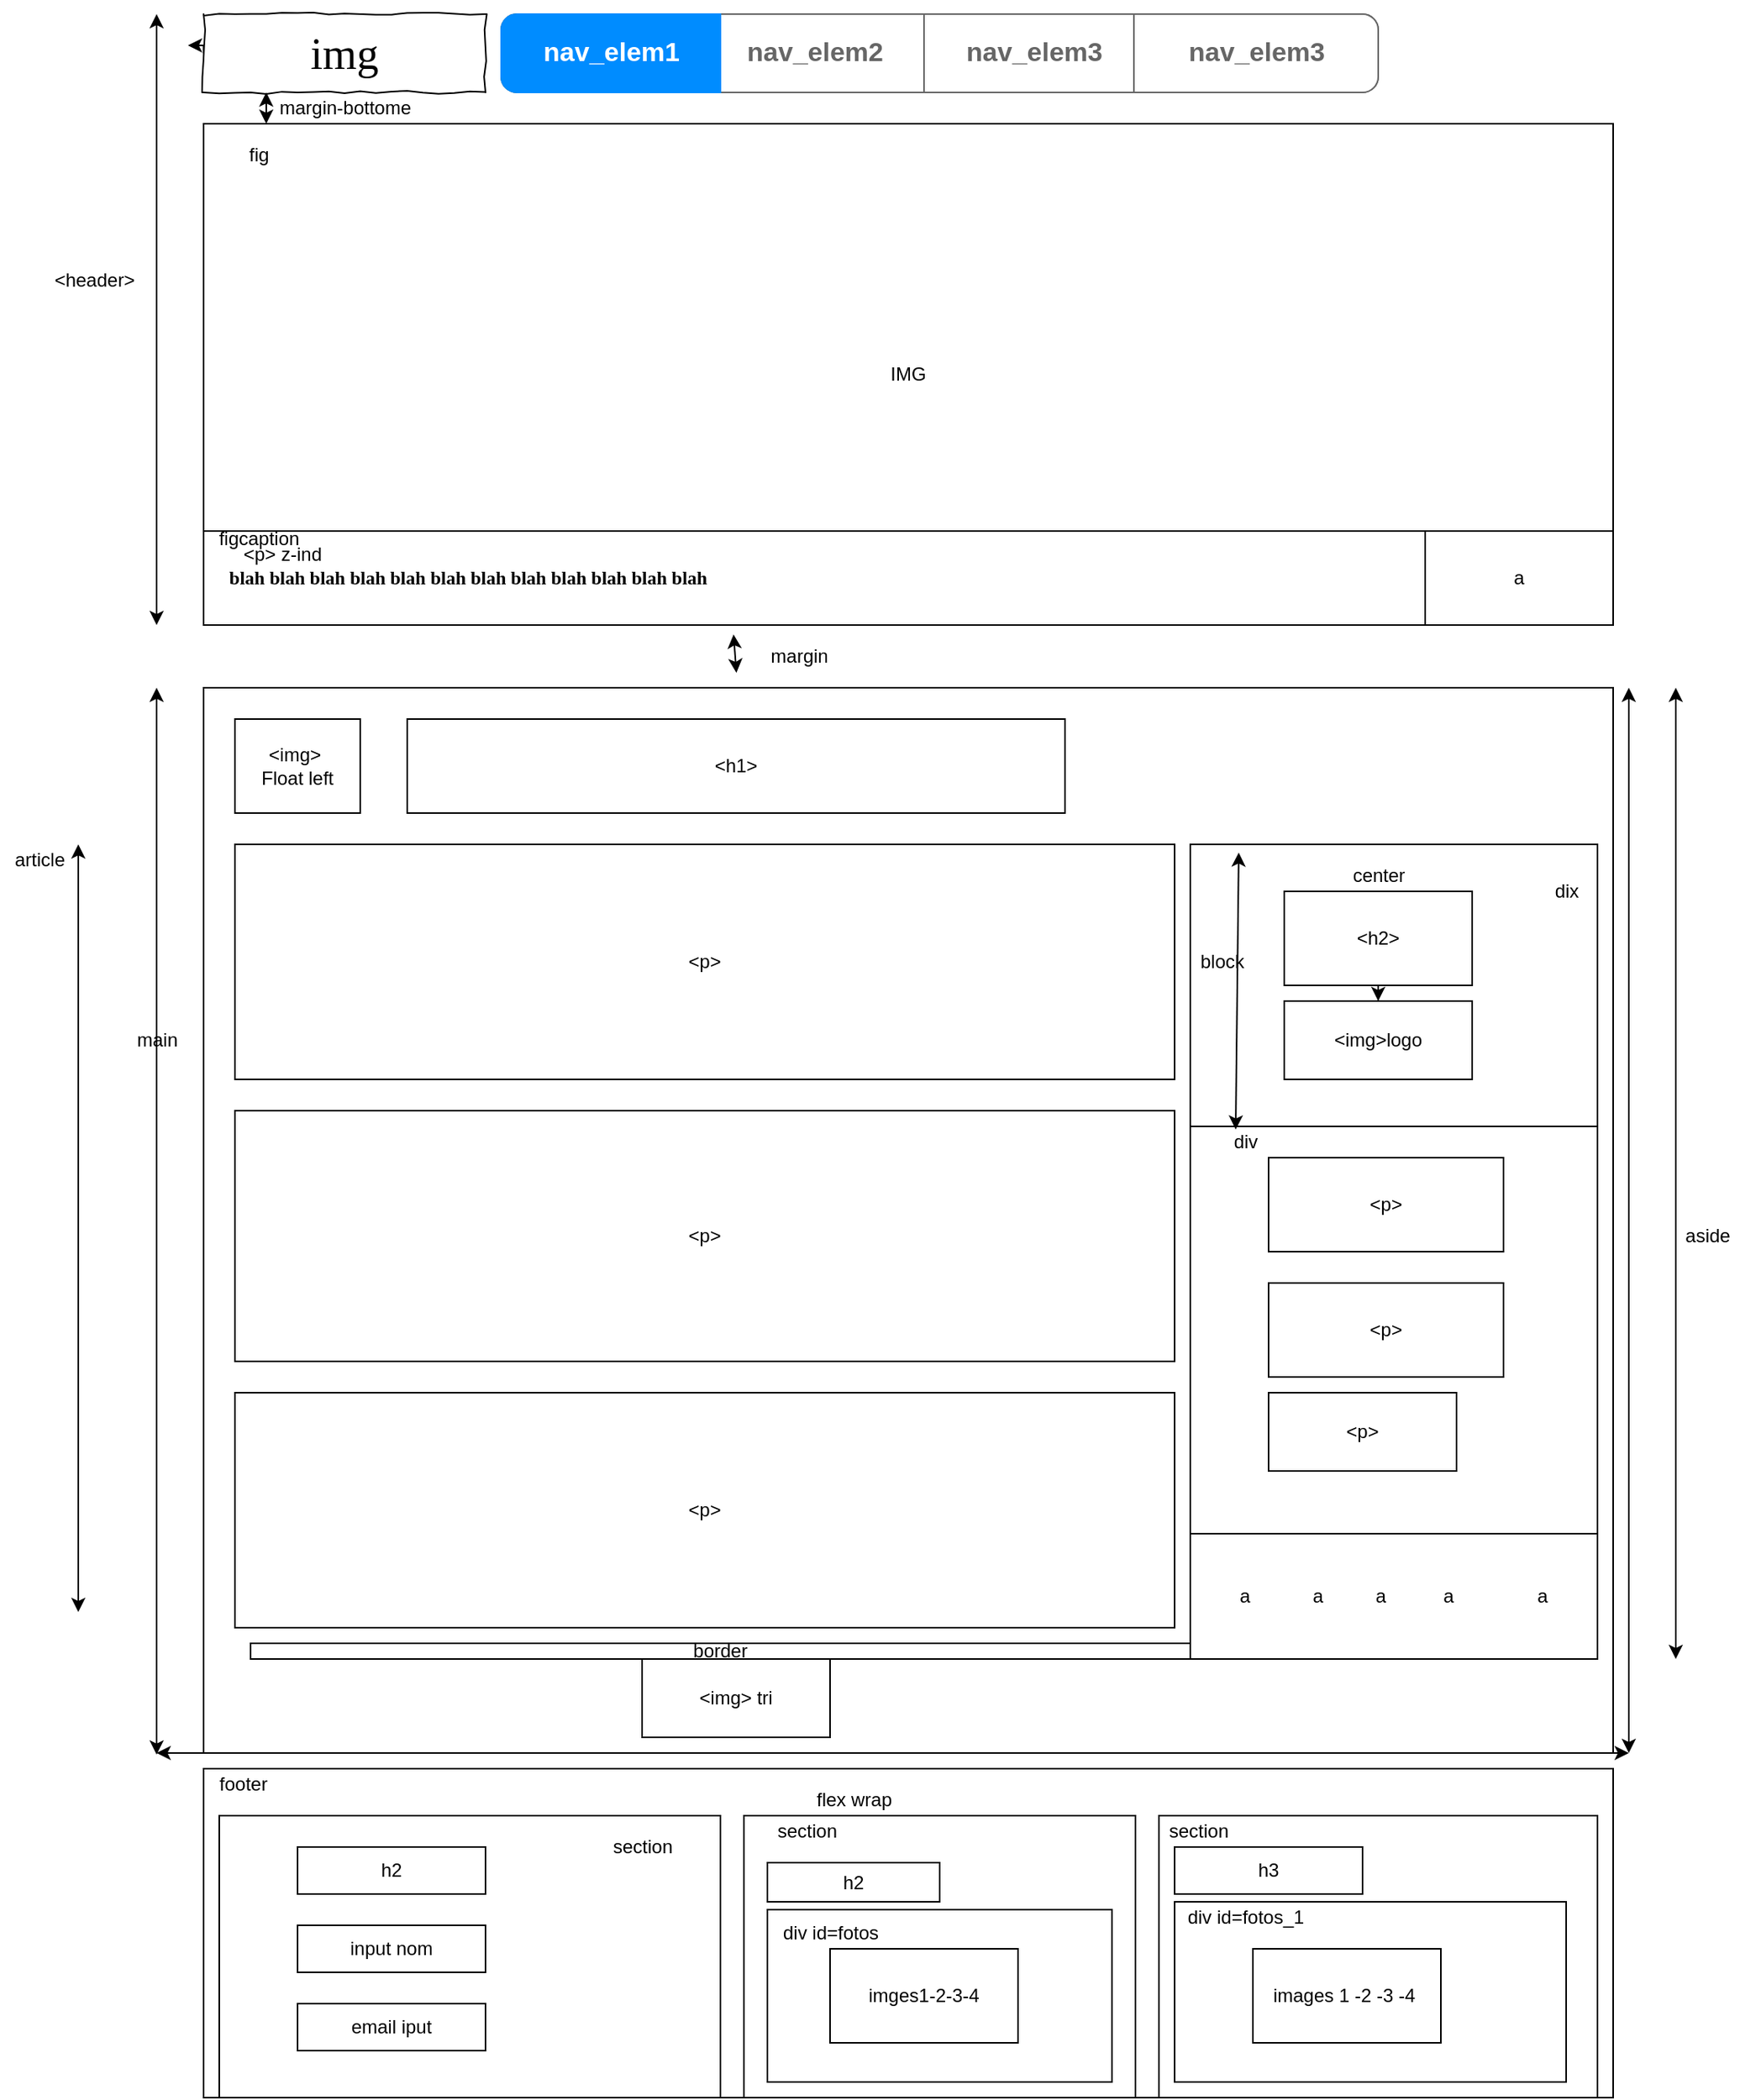 <mxfile version="14.1.8" type="device"><diagram name="Page-1" id="03018318-947c-dd8e-b7a3-06fadd420f32"><mxGraphModel dx="2426" dy="626" grid="1" gridSize="10" guides="1" tooltips="1" connect="1" arrows="1" fold="1" page="1" pageScale="1" pageWidth="1100" pageHeight="850" background="#ffffff" math="0" shadow="0"><root><mxCell id="0"/><mxCell id="1" parent="0"/><mxCell id="ZhjdePMEmZO4SjrpVpOy-26" style="edgeStyle=orthogonalEdgeStyle;rounded=0;orthogonalLoop=1;jettySize=auto;html=1;exitX=0;exitY=0.5;exitDx=0;exitDy=0;" parent="1" source="677b7b8949515195-2" edge="1"><mxGeometry relative="1" as="geometry"><mxPoint x="90" y="110" as="targetPoint"/><Array as="points"><mxPoint x="100" y="110"/></Array></mxGeometry></mxCell><mxCell id="677b7b8949515195-2" value="img" style="whiteSpace=wrap;html=1;rounded=0;shadow=0;labelBackgroundColor=none;strokeWidth=1;fontFamily=Verdana;fontSize=28;align=center;comic=1;" parent="1" vertex="1"><mxGeometry x="100" y="90" width="180" height="50" as="geometry"/></mxCell><mxCell id="ZhjdePMEmZO4SjrpVpOy-3" value="" style="strokeWidth=1;shadow=0;dashed=0;align=center;html=1;shape=mxgraph.mockup.rrect;rSize=10;fillColor=#ffffff;strokeColor=#666666;" parent="1" vertex="1"><mxGeometry x="290" y="90" width="560" height="50" as="geometry"/></mxCell><mxCell id="ZhjdePMEmZO4SjrpVpOy-4" value="nav_elem2" style="strokeColor=inherit;fillColor=inherit;gradientColor=inherit;strokeWidth=1;shadow=0;dashed=0;align=center;html=1;shape=mxgraph.mockup.rrect;rSize=0;fontSize=17;fontColor=#666666;fontStyle=1;resizeHeight=1;" parent="ZhjdePMEmZO4SjrpVpOy-3" vertex="1"><mxGeometry width="150" height="50" relative="1" as="geometry"><mxPoint x="125" as="offset"/></mxGeometry></mxCell><mxCell id="ZhjdePMEmZO4SjrpVpOy-5" value="nav_elem3" style="strokeColor=inherit;fillColor=inherit;gradientColor=inherit;strokeWidth=1;shadow=0;dashed=0;align=center;html=1;shape=mxgraph.mockup.rrect;rSize=0;fontSize=17;fontColor=#666666;fontStyle=1;resizeHeight=1;" parent="ZhjdePMEmZO4SjrpVpOy-3" vertex="1"><mxGeometry width="140" height="50" relative="1" as="geometry"><mxPoint x="270" as="offset"/></mxGeometry></mxCell><mxCell id="ZhjdePMEmZO4SjrpVpOy-6" value="nav_elem3" style="strokeColor=inherit;fillColor=inherit;gradientColor=inherit;strokeWidth=1;shadow=0;dashed=0;align=center;html=1;shape=mxgraph.mockup.rightButton;rSize=10;fontSize=17;fontColor=#666666;fontStyle=1;resizeHeight=1;" parent="ZhjdePMEmZO4SjrpVpOy-3" vertex="1"><mxGeometry x="1" width="156" height="50" relative="1" as="geometry"><mxPoint x="-156" as="offset"/></mxGeometry></mxCell><mxCell id="ZhjdePMEmZO4SjrpVpOy-7" value="nav_elem1" style="strokeWidth=1;shadow=0;dashed=0;align=center;html=1;shape=mxgraph.mockup.leftButton;rSize=10;fontSize=17;fontColor=#ffffff;fontStyle=1;fillColor=#008cff;strokeColor=#008cff;resizeHeight=1;" parent="ZhjdePMEmZO4SjrpVpOy-3" vertex="1"><mxGeometry width="140" height="50" relative="1" as="geometry"/></mxCell><mxCell id="ZhjdePMEmZO4SjrpVpOy-11" value="" style="endArrow=classic;startArrow=classic;html=1;" parent="1" edge="1"><mxGeometry width="50" height="50" relative="1" as="geometry"><mxPoint x="140" y="160" as="sourcePoint"/><mxPoint x="140" y="140" as="targetPoint"/><Array as="points"/></mxGeometry></mxCell><mxCell id="ZhjdePMEmZO4SjrpVpOy-14" value="IMG" style="rounded=0;whiteSpace=wrap;html=1;" parent="1" vertex="1"><mxGeometry x="100" y="160" width="900" height="320" as="geometry"/></mxCell><mxCell id="ZhjdePMEmZO4SjrpVpOy-15" value="" style="rounded=0;whiteSpace=wrap;html=1;" parent="1" vertex="1"><mxGeometry x="100" y="420" width="900" height="60" as="geometry"/></mxCell><mxCell id="ZhjdePMEmZO4SjrpVpOy-16" value="&lt;font face=&quot;Times New Roman&quot;&gt;blah blah blah blah blah blah blah blah blah blah blah blah&amp;nbsp;&lt;/font&gt;" style="text;html=1;resizable=0;autosize=1;align=center;verticalAlign=middle;points=[];fillColor=none;strokeColor=none;rounded=0;fontStyle=1" parent="1" vertex="1"><mxGeometry x="110" y="440" width="320" height="20" as="geometry"/></mxCell><mxCell id="ZhjdePMEmZO4SjrpVpOy-19" value="&amp;lt;p&amp;gt; z-ind" style="text;html=1;resizable=0;autosize=1;align=center;verticalAlign=middle;points=[];fillColor=none;strokeColor=none;rounded=0;" parent="1" vertex="1"><mxGeometry x="115" y="425" width="70" height="20" as="geometry"/></mxCell><mxCell id="ZhjdePMEmZO4SjrpVpOy-20" value="a" style="rounded=0;whiteSpace=wrap;html=1;" parent="1" vertex="1"><mxGeometry x="880" y="420" width="120" height="60" as="geometry"/></mxCell><mxCell id="ZhjdePMEmZO4SjrpVpOy-23" value="" style="endArrow=classic;startArrow=classic;html=1;" parent="1" edge="1"><mxGeometry width="50" height="50" relative="1" as="geometry"><mxPoint x="70" y="480" as="sourcePoint"/><mxPoint x="70" y="90" as="targetPoint"/><Array as="points"><mxPoint x="70" y="290"/></Array></mxGeometry></mxCell><mxCell id="ZhjdePMEmZO4SjrpVpOy-24" value="&amp;lt;header&amp;gt;" style="text;html=1;resizable=0;autosize=1;align=center;verticalAlign=middle;points=[];fillColor=none;strokeColor=none;rounded=0;" parent="1" vertex="1"><mxGeometry x="-5" y="250" width="70" height="20" as="geometry"/></mxCell><mxCell id="ZhjdePMEmZO4SjrpVpOy-25" value="" style="rounded=0;whiteSpace=wrap;html=1;" parent="1" vertex="1"><mxGeometry x="100" y="520" width="900" height="680" as="geometry"/></mxCell><mxCell id="ZhjdePMEmZO4SjrpVpOy-29" value="&amp;lt;img&amp;gt;&amp;nbsp;&lt;br&gt;Float left" style="rounded=0;whiteSpace=wrap;html=1;" parent="1" vertex="1"><mxGeometry x="120" y="540" width="80" height="60" as="geometry"/></mxCell><mxCell id="ZhjdePMEmZO4SjrpVpOy-31" value="" style="endArrow=classic;startArrow=classic;html=1;entryX=0.376;entryY=1.1;entryDx=0;entryDy=0;entryPerimeter=0;exitX=0.378;exitY=-0.014;exitDx=0;exitDy=0;exitPerimeter=0;" parent="1" source="ZhjdePMEmZO4SjrpVpOy-25" target="ZhjdePMEmZO4SjrpVpOy-15" edge="1"><mxGeometry width="50" height="50" relative="1" as="geometry"><mxPoint x="490" y="820" as="sourcePoint"/><mxPoint x="540" y="770" as="targetPoint"/></mxGeometry></mxCell><mxCell id="ZhjdePMEmZO4SjrpVpOy-32" value="margin" style="text;html=1;resizable=0;autosize=1;align=center;verticalAlign=middle;points=[];fillColor=none;strokeColor=none;rounded=0;" parent="1" vertex="1"><mxGeometry x="455" y="490" width="50" height="20" as="geometry"/></mxCell><mxCell id="ZhjdePMEmZO4SjrpVpOy-33" value="margin-bottome" style="text;html=1;resizable=0;autosize=1;align=center;verticalAlign=middle;points=[];fillColor=none;strokeColor=none;rounded=0;" parent="1" vertex="1"><mxGeometry x="140" y="140" width="100" height="20" as="geometry"/></mxCell><mxCell id="ZhjdePMEmZO4SjrpVpOy-34" value="&amp;lt;h1&amp;gt;" style="rounded=0;whiteSpace=wrap;html=1;" parent="1" vertex="1"><mxGeometry x="230" y="540" width="420" height="60" as="geometry"/></mxCell><mxCell id="ZhjdePMEmZO4SjrpVpOy-35" value="&amp;lt;p&amp;gt;" style="rounded=0;whiteSpace=wrap;html=1;" parent="1" vertex="1"><mxGeometry x="120" y="620" width="600" height="150" as="geometry"/></mxCell><mxCell id="ZhjdePMEmZO4SjrpVpOy-36" value="&amp;lt;p&amp;gt;" style="rounded=0;whiteSpace=wrap;html=1;" parent="1" vertex="1"><mxGeometry x="120" y="790" width="600" height="160" as="geometry"/></mxCell><mxCell id="ZhjdePMEmZO4SjrpVpOy-39" value="&amp;lt;p&amp;gt;" style="rounded=0;whiteSpace=wrap;html=1;" parent="1" vertex="1"><mxGeometry x="120" y="970" width="600" height="150" as="geometry"/></mxCell><mxCell id="ZhjdePMEmZO4SjrpVpOy-40" value="" style="rounded=0;whiteSpace=wrap;html=1;" parent="1" vertex="1"><mxGeometry x="730" y="620" width="260" height="520" as="geometry"/></mxCell><mxCell id="ZhjdePMEmZO4SjrpVpOy-41" value="border" style="rounded=0;whiteSpace=wrap;html=1;" parent="1" vertex="1"><mxGeometry x="130" y="1130" width="600" height="10" as="geometry"/></mxCell><mxCell id="ZhjdePMEmZO4SjrpVpOy-42" value="&amp;lt;img&amp;gt; tri" style="rounded=0;whiteSpace=wrap;html=1;" parent="1" vertex="1"><mxGeometry x="380" y="1140" width="120" height="50" as="geometry"/></mxCell><mxCell id="ZhjdePMEmZO4SjrpVpOy-43" value="" style="rounded=0;whiteSpace=wrap;html=1;" parent="1" vertex="1"><mxGeometry x="100" y="1210" width="900" height="210" as="geometry"/></mxCell><mxCell id="ZhjdePMEmZO4SjrpVpOy-46" style="edgeStyle=orthogonalEdgeStyle;rounded=0;orthogonalLoop=1;jettySize=auto;html=1;exitX=0.5;exitY=0;exitDx=0;exitDy=0;entryX=0.5;entryY=0;entryDx=0;entryDy=0;" parent="1" source="ZhjdePMEmZO4SjrpVpOy-45" target="ZhjdePMEmZO4SjrpVpOy-45" edge="1"><mxGeometry relative="1" as="geometry"><Array as="points"><mxPoint x="850" y="650"/><mxPoint x="850" y="650"/></Array></mxGeometry></mxCell><mxCell id="ZhjdePMEmZO4SjrpVpOy-49" value="" style="edgeStyle=orthogonalEdgeStyle;rounded=0;orthogonalLoop=1;jettySize=auto;html=1;" parent="1" source="ZhjdePMEmZO4SjrpVpOy-45" target="ZhjdePMEmZO4SjrpVpOy-48" edge="1"><mxGeometry relative="1" as="geometry"/></mxCell><mxCell id="ZhjdePMEmZO4SjrpVpOy-45" value="&amp;lt;h2&amp;gt;" style="rounded=0;whiteSpace=wrap;html=1;" parent="1" vertex="1"><mxGeometry x="790" y="650" width="120" height="60" as="geometry"/></mxCell><mxCell id="ZhjdePMEmZO4SjrpVpOy-47" value="center" style="text;html=1;resizable=0;autosize=1;align=center;verticalAlign=middle;points=[];fillColor=none;strokeColor=none;rounded=0;" parent="1" vertex="1"><mxGeometry x="825" y="630" width="50" height="20" as="geometry"/></mxCell><mxCell id="ZhjdePMEmZO4SjrpVpOy-48" value="&amp;lt;img&amp;gt;logo" style="rounded=0;whiteSpace=wrap;html=1;" parent="1" vertex="1"><mxGeometry x="790" y="720" width="120" height="50" as="geometry"/></mxCell><mxCell id="ZhjdePMEmZO4SjrpVpOy-50" value="" style="rounded=0;whiteSpace=wrap;html=1;" parent="1" vertex="1"><mxGeometry x="730" y="800" width="260" height="340" as="geometry"/></mxCell><mxCell id="ZhjdePMEmZO4SjrpVpOy-56" value="&amp;lt;p&amp;gt;" style="rounded=0;whiteSpace=wrap;html=1;" parent="1" vertex="1"><mxGeometry x="780" y="820" width="150" height="60" as="geometry"/></mxCell><mxCell id="ZhjdePMEmZO4SjrpVpOy-57" value="dix" style="text;html=1;resizable=0;autosize=1;align=center;verticalAlign=middle;points=[];fillColor=none;strokeColor=none;rounded=0;" parent="1" vertex="1"><mxGeometry x="955" y="640" width="30" height="20" as="geometry"/></mxCell><mxCell id="ZhjdePMEmZO4SjrpVpOy-58" value="&amp;lt;p&amp;gt;" style="rounded=0;whiteSpace=wrap;html=1;" parent="1" vertex="1"><mxGeometry x="780" y="900" width="150" height="60" as="geometry"/></mxCell><mxCell id="ZhjdePMEmZO4SjrpVpOy-59" value="&amp;lt;p&amp;gt;" style="rounded=0;whiteSpace=wrap;html=1;" parent="1" vertex="1"><mxGeometry x="780" y="970" width="120" height="50" as="geometry"/></mxCell><mxCell id="ZhjdePMEmZO4SjrpVpOy-60" value="div" style="text;html=1;resizable=0;autosize=1;align=center;verticalAlign=middle;points=[];fillColor=none;strokeColor=none;rounded=0;" parent="1" vertex="1"><mxGeometry x="750" y="800" width="30" height="20" as="geometry"/></mxCell><mxCell id="ZhjdePMEmZO4SjrpVpOy-61" value="" style="endArrow=classic;startArrow=classic;html=1;exitX=0.3;exitY=0.1;exitDx=0;exitDy=0;entryX=0.119;entryY=0.01;entryDx=0;entryDy=0;entryPerimeter=0;exitPerimeter=0;" parent="1" source="ZhjdePMEmZO4SjrpVpOy-60" target="ZhjdePMEmZO4SjrpVpOy-40" edge="1"><mxGeometry width="50" height="50" relative="1" as="geometry"><mxPoint x="500" y="980" as="sourcePoint"/><mxPoint x="550" y="930" as="targetPoint"/><Array as="points"/></mxGeometry></mxCell><mxCell id="ZhjdePMEmZO4SjrpVpOy-62" value="block" style="text;html=1;resizable=0;autosize=1;align=center;verticalAlign=middle;points=[];fillColor=none;strokeColor=none;rounded=0;" parent="1" vertex="1"><mxGeometry x="730" y="685" width="40" height="20" as="geometry"/></mxCell><mxCell id="ZhjdePMEmZO4SjrpVpOy-64" value="a&amp;nbsp; &amp;nbsp; &amp;nbsp; &amp;nbsp; &amp;nbsp; &amp;nbsp; a&amp;nbsp; &amp;nbsp; &amp;nbsp; &amp;nbsp; &amp;nbsp; a&amp;nbsp; &amp;nbsp; &amp;nbsp; &amp;nbsp; &amp;nbsp; &amp;nbsp;a&amp;nbsp; &amp;nbsp; &amp;nbsp; &amp;nbsp; &amp;nbsp; &amp;nbsp; &amp;nbsp; &amp;nbsp; a" style="rounded=0;whiteSpace=wrap;html=1;" parent="1" vertex="1"><mxGeometry x="730" y="1060" width="260" height="80" as="geometry"/></mxCell><mxCell id="ZhjdePMEmZO4SjrpVpOy-65" value="" style="rounded=0;whiteSpace=wrap;html=1;" parent="1" vertex="1"><mxGeometry x="110" y="1240" width="320" height="180" as="geometry"/></mxCell><mxCell id="ZhjdePMEmZO4SjrpVpOy-66" value="footer" style="text;html=1;resizable=0;autosize=1;align=center;verticalAlign=middle;points=[];fillColor=none;strokeColor=none;rounded=0;" parent="1" vertex="1"><mxGeometry x="100" y="1210" width="50" height="20" as="geometry"/></mxCell><mxCell id="ZhjdePMEmZO4SjrpVpOy-67" value="" style="rounded=0;whiteSpace=wrap;html=1;" parent="1" vertex="1"><mxGeometry x="445" y="1240" width="250" height="180" as="geometry"/></mxCell><mxCell id="ZhjdePMEmZO4SjrpVpOy-68" value="" style="rounded=0;whiteSpace=wrap;html=1;" parent="1" vertex="1"><mxGeometry x="710" y="1240" width="280" height="180" as="geometry"/></mxCell><mxCell id="ZhjdePMEmZO4SjrpVpOy-69" value="h2" style="rounded=0;whiteSpace=wrap;html=1;" parent="1" vertex="1"><mxGeometry x="160" y="1260" width="120" height="30" as="geometry"/></mxCell><mxCell id="ZhjdePMEmZO4SjrpVpOy-71" value="input nom" style="rounded=0;whiteSpace=wrap;html=1;" parent="1" vertex="1"><mxGeometry x="160" y="1310" width="120" height="30" as="geometry"/></mxCell><mxCell id="ZhjdePMEmZO4SjrpVpOy-72" value="email iput" style="rounded=0;whiteSpace=wrap;html=1;" parent="1" vertex="1"><mxGeometry x="160" y="1360" width="120" height="30" as="geometry"/></mxCell><mxCell id="ZhjdePMEmZO4SjrpVpOy-75" value="section" style="text;html=1;resizable=0;autosize=1;align=center;verticalAlign=middle;points=[];fillColor=none;strokeColor=none;rounded=0;" parent="1" vertex="1"><mxGeometry x="460" y="1240" width="50" height="20" as="geometry"/></mxCell><mxCell id="ZhjdePMEmZO4SjrpVpOy-76" value="section" style="text;html=1;resizable=0;autosize=1;align=center;verticalAlign=middle;points=[];fillColor=none;strokeColor=none;rounded=0;" parent="1" vertex="1"><mxGeometry x="355" y="1250" width="50" height="20" as="geometry"/></mxCell><mxCell id="ZhjdePMEmZO4SjrpVpOy-77" value="section" style="text;html=1;resizable=0;autosize=1;align=center;verticalAlign=middle;points=[];fillColor=none;strokeColor=none;rounded=0;" parent="1" vertex="1"><mxGeometry x="710" y="1240" width="50" height="20" as="geometry"/></mxCell><mxCell id="ZhjdePMEmZO4SjrpVpOy-78" value="flex wrap" style="text;html=1;resizable=0;autosize=1;align=center;verticalAlign=middle;points=[];fillColor=none;strokeColor=none;rounded=0;" parent="1" vertex="1"><mxGeometry x="485" y="1220" width="60" height="20" as="geometry"/></mxCell><mxCell id="ZhjdePMEmZO4SjrpVpOy-79" value="h2" style="rounded=0;whiteSpace=wrap;html=1;" parent="1" vertex="1"><mxGeometry x="460" y="1270" width="110" height="25" as="geometry"/></mxCell><mxCell id="ZhjdePMEmZO4SjrpVpOy-80" value="" style="rounded=0;whiteSpace=wrap;html=1;" parent="1" vertex="1"><mxGeometry x="460" y="1300" width="220" height="110" as="geometry"/></mxCell><mxCell id="ZhjdePMEmZO4SjrpVpOy-81" value="imges1-2-3-4" style="rounded=0;whiteSpace=wrap;html=1;" parent="1" vertex="1"><mxGeometry x="500" y="1325" width="120" height="60" as="geometry"/></mxCell><mxCell id="ZhjdePMEmZO4SjrpVpOy-82" value="div id=fotos" style="text;html=1;resizable=0;autosize=1;align=center;verticalAlign=middle;points=[];fillColor=none;strokeColor=none;rounded=0;" parent="1" vertex="1"><mxGeometry x="460" y="1305" width="80" height="20" as="geometry"/></mxCell><mxCell id="ZhjdePMEmZO4SjrpVpOy-83" value="h3" style="rounded=0;whiteSpace=wrap;html=1;" parent="1" vertex="1"><mxGeometry x="720" y="1260" width="120" height="30" as="geometry"/></mxCell><mxCell id="ZhjdePMEmZO4SjrpVpOy-84" value="" style="rounded=0;whiteSpace=wrap;html=1;" parent="1" vertex="1"><mxGeometry x="720" y="1295" width="250" height="115" as="geometry"/></mxCell><mxCell id="ZhjdePMEmZO4SjrpVpOy-85" value="images 1 -2 -3 -4&amp;nbsp;" style="rounded=0;whiteSpace=wrap;html=1;" parent="1" vertex="1"><mxGeometry x="770" y="1325" width="120" height="60" as="geometry"/></mxCell><mxCell id="ZhjdePMEmZO4SjrpVpOy-86" value="div id=fotos_1" style="text;html=1;resizable=0;autosize=1;align=center;verticalAlign=middle;points=[];fillColor=none;strokeColor=none;rounded=0;" parent="1" vertex="1"><mxGeometry x="720" y="1295" width="90" height="20" as="geometry"/></mxCell><mxCell id="ZhjdePMEmZO4SjrpVpOy-87" value="" style="endArrow=classic;startArrow=classic;html=1;" parent="1" edge="1"><mxGeometry width="50" height="50" relative="1" as="geometry"><mxPoint x="70" y="1201" as="sourcePoint"/><mxPoint x="70" y="520" as="targetPoint"/><Array as="points"><mxPoint x="70" y="740"/></Array></mxGeometry></mxCell><mxCell id="ZhjdePMEmZO4SjrpVpOy-88" value="" style="endArrow=classic;startArrow=classic;html=1;" parent="1" edge="1"><mxGeometry width="50" height="50" relative="1" as="geometry"><mxPoint x="70" y="1200" as="sourcePoint"/><mxPoint x="1010" y="1200" as="targetPoint"/></mxGeometry></mxCell><mxCell id="ZhjdePMEmZO4SjrpVpOy-89" value="" style="endArrow=classic;startArrow=classic;html=1;" parent="1" edge="1"><mxGeometry width="50" height="50" relative="1" as="geometry"><mxPoint x="1010" y="1200" as="sourcePoint"/><mxPoint x="1010" y="520" as="targetPoint"/></mxGeometry></mxCell><mxCell id="ZhjdePMEmZO4SjrpVpOy-90" value="main" style="text;html=1;resizable=0;autosize=1;align=center;verticalAlign=middle;points=[];fillColor=none;strokeColor=none;rounded=0;" parent="1" vertex="1"><mxGeometry x="50" y="735" width="40" height="20" as="geometry"/></mxCell><mxCell id="caMhdnUL7m4EixclHtGJ-1" value="fig" style="text;html=1;resizable=0;autosize=1;align=center;verticalAlign=middle;points=[];fillColor=none;strokeColor=none;rounded=0;" parent="1" vertex="1"><mxGeometry x="120" y="170" width="30" height="20" as="geometry"/></mxCell><mxCell id="gCVUdas-KFDAZ2F9IwU8-1" value="figcaption" style="text;html=1;resizable=0;autosize=1;align=center;verticalAlign=middle;points=[];fillColor=none;strokeColor=none;rounded=0;" vertex="1" parent="1"><mxGeometry x="100" y="415" width="70" height="20" as="geometry"/></mxCell><mxCell id="gCVUdas-KFDAZ2F9IwU8-3" value="" style="endArrow=classic;startArrow=classic;html=1;" edge="1" parent="1"><mxGeometry width="50" height="50" relative="1" as="geometry"><mxPoint x="1040" y="1140" as="sourcePoint"/><mxPoint x="1040" y="520" as="targetPoint"/><Array as="points"><mxPoint x="1040" y="790"/></Array></mxGeometry></mxCell><mxCell id="gCVUdas-KFDAZ2F9IwU8-4" value="aside" style="text;html=1;resizable=0;autosize=1;align=center;verticalAlign=middle;points=[];fillColor=none;strokeColor=none;rounded=0;" vertex="1" parent="1"><mxGeometry x="1040" y="860" width="40" height="20" as="geometry"/></mxCell><mxCell id="gCVUdas-KFDAZ2F9IwU8-5" value="article" style="text;html=1;resizable=0;autosize=1;align=center;verticalAlign=middle;points=[];fillColor=none;strokeColor=none;rounded=0;" vertex="1" parent="1"><mxGeometry x="-30" y="620" width="50" height="20" as="geometry"/></mxCell><mxCell id="gCVUdas-KFDAZ2F9IwU8-6" value="" style="endArrow=classic;startArrow=classic;html=1;" edge="1" parent="1"><mxGeometry width="50" height="50" relative="1" as="geometry"><mxPoint x="20" y="1110" as="sourcePoint"/><mxPoint x="20" y="620" as="targetPoint"/></mxGeometry></mxCell></root></mxGraphModel></diagram></mxfile>